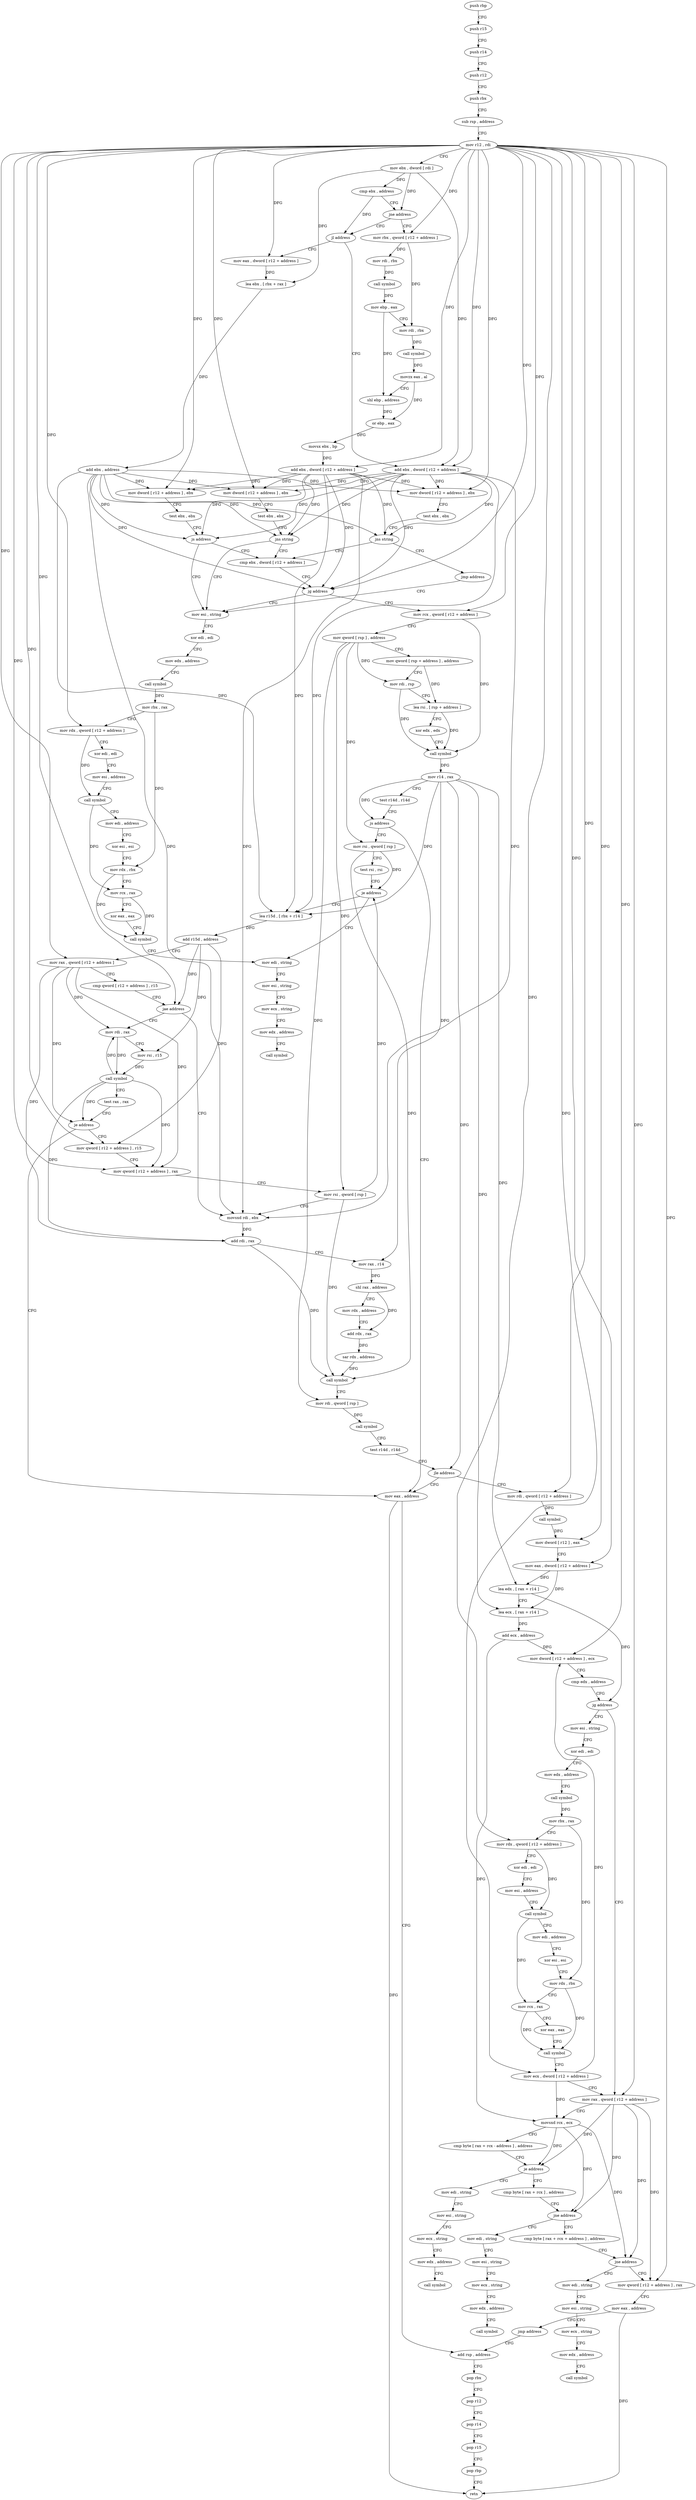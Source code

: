 digraph "func" {
"4211664" [label = "push rbp" ]
"4211665" [label = "push r15" ]
"4211667" [label = "push r14" ]
"4211669" [label = "push r12" ]
"4211671" [label = "push rbx" ]
"4211672" [label = "sub rsp , address" ]
"4211676" [label = "mov r12 , rdi" ]
"4211679" [label = "mov ebx , dword [ rdi ]" ]
"4211681" [label = "cmp ebx , address" ]
"4211687" [label = "jne address" ]
"4212097" [label = "jl address" ]
"4211693" [label = "mov rbx , qword [ r12 + address ]" ]
"4212128" [label = "add ebx , dword [ r12 + address ]" ]
"4212099" [label = "mov eax , dword [ r12 + address ]" ]
"4211698" [label = "mov rdi , rbx" ]
"4211701" [label = "call symbol" ]
"4211706" [label = "mov ebp , eax" ]
"4211708" [label = "mov rdi , rbx" ]
"4211711" [label = "call symbol" ]
"4211716" [label = "movzx eax , al" ]
"4211719" [label = "shl ebp , address" ]
"4211722" [label = "or ebp , eax" ]
"4211724" [label = "movsx ebx , bp" ]
"4211727" [label = "add ebx , dword [ r12 + address ]" ]
"4211732" [label = "mov dword [ r12 + address ] , ebx" ]
"4211737" [label = "test ebx , ebx" ]
"4211739" [label = "js address" ]
"4212146" [label = "mov esi , string" ]
"4211745" [label = "cmp ebx , dword [ r12 + address ]" ]
"4212133" [label = "mov dword [ r12 + address ] , ebx" ]
"4212138" [label = "test ebx , ebx" ]
"4212140" [label = "jns string" ]
"4212104" [label = "lea ebx , [ rbx + rax ]" ]
"4212107" [label = "add ebx , address" ]
"4212113" [label = "mov dword [ r12 + address ] , ebx" ]
"4212118" [label = "test ebx , ebx" ]
"4212120" [label = "jns string" ]
"4212126" [label = "jmp address" ]
"4212151" [label = "xor edi , edi" ]
"4212153" [label = "mov edx , address" ]
"4212158" [label = "call symbol" ]
"4212163" [label = "mov rbx , rax" ]
"4212166" [label = "mov rdx , qword [ r12 + address ]" ]
"4212171" [label = "xor edi , edi" ]
"4212173" [label = "mov esi , address" ]
"4212178" [label = "call symbol" ]
"4212183" [label = "mov edi , address" ]
"4212188" [label = "xor esi , esi" ]
"4212190" [label = "mov rdx , rbx" ]
"4212193" [label = "mov rcx , rax" ]
"4212196" [label = "xor eax , eax" ]
"4212198" [label = "call symbol" ]
"4212203" [label = "mov edi , string" ]
"4211750" [label = "jg address" ]
"4211756" [label = "mov rcx , qword [ r12 + address ]" ]
"4211761" [label = "mov qword [ rsp ] , address" ]
"4211769" [label = "mov qword [ rsp + address ] , address" ]
"4211778" [label = "mov rdi , rsp" ]
"4211781" [label = "lea rsi , [ rsp + address ]" ]
"4211786" [label = "xor edx , edx" ]
"4211788" [label = "call symbol" ]
"4211793" [label = "mov r14 , rax" ]
"4211796" [label = "test r14d , r14d" ]
"4211799" [label = "js address" ]
"4212079" [label = "mov eax , address" ]
"4211805" [label = "mov rsi , qword [ rsp ]" ]
"4212084" [label = "add rsp , address" ]
"4211809" [label = "test rsi , rsi" ]
"4211812" [label = "je address" ]
"4211818" [label = "lea r15d , [ rbx + r14 ]" ]
"4212208" [label = "mov esi , string" ]
"4212213" [label = "mov ecx , string" ]
"4212218" [label = "mov edx , address" ]
"4212223" [label = "call symbol" ]
"4211822" [label = "add r15d , address" ]
"4211826" [label = "mov rax , qword [ r12 + address ]" ]
"4211831" [label = "cmp qword [ r12 + address ] , r15" ]
"4211836" [label = "jae address" ]
"4211872" [label = "movsxd rdi , ebx" ]
"4211838" [label = "mov rdi , rax" ]
"4211875" [label = "add rdi , rax" ]
"4211878" [label = "mov rax , r14" ]
"4211881" [label = "shl rax , address" ]
"4211885" [label = "mov rdx , address" ]
"4211895" [label = "add rdx , rax" ]
"4211898" [label = "sar rdx , address" ]
"4211902" [label = "call symbol" ]
"4211907" [label = "mov rdi , qword [ rsp ]" ]
"4211911" [label = "call symbol" ]
"4211916" [label = "test r14d , r14d" ]
"4211919" [label = "jle address" ]
"4211925" [label = "mov rdi , qword [ r12 + address ]" ]
"4211841" [label = "mov rsi , r15" ]
"4211844" [label = "call symbol" ]
"4211849" [label = "test rax , rax" ]
"4211852" [label = "je address" ]
"4211858" [label = "mov qword [ r12 + address ] , r15" ]
"4211930" [label = "call symbol" ]
"4211935" [label = "mov dword [ r12 ] , eax" ]
"4211939" [label = "mov eax , dword [ r12 + address ]" ]
"4211944" [label = "lea edx , [ rax + r14 ]" ]
"4211948" [label = "lea ecx , [ rax + r14 ]" ]
"4211952" [label = "add ecx , address" ]
"4211955" [label = "mov dword [ r12 + address ] , ecx" ]
"4211960" [label = "cmp edx , address" ]
"4211963" [label = "jg address" ]
"4212027" [label = "mov rax , qword [ r12 + address ]" ]
"4211965" [label = "mov esi , string" ]
"4211863" [label = "mov qword [ r12 + address ] , rax" ]
"4211868" [label = "mov rsi , qword [ rsp ]" ]
"4212032" [label = "movsxd rcx , ecx" ]
"4212035" [label = "cmp byte [ rax + rcx - address ] , address" ]
"4212040" [label = "je address" ]
"4212228" [label = "mov edi , string" ]
"4212046" [label = "cmp byte [ rax + rcx ] , address" ]
"4211970" [label = "xor edi , edi" ]
"4211972" [label = "mov edx , address" ]
"4211977" [label = "call symbol" ]
"4211982" [label = "mov rbx , rax" ]
"4211985" [label = "mov rdx , qword [ r12 + address ]" ]
"4211990" [label = "xor edi , edi" ]
"4211992" [label = "mov esi , address" ]
"4211997" [label = "call symbol" ]
"4212002" [label = "mov edi , address" ]
"4212007" [label = "xor esi , esi" ]
"4212009" [label = "mov rdx , rbx" ]
"4212012" [label = "mov rcx , rax" ]
"4212015" [label = "xor eax , eax" ]
"4212017" [label = "call symbol" ]
"4212022" [label = "mov ecx , dword [ r12 + address ]" ]
"4212233" [label = "mov esi , string" ]
"4212238" [label = "mov ecx , string" ]
"4212243" [label = "mov edx , address" ]
"4212248" [label = "call symbol" ]
"4212050" [label = "jne address" ]
"4212253" [label = "mov edi , string" ]
"4212056" [label = "cmp byte [ rax + rcx + address ] , address" ]
"4212258" [label = "mov esi , string" ]
"4212263" [label = "mov ecx , string" ]
"4212268" [label = "mov edx , address" ]
"4212273" [label = "call symbol" ]
"4212061" [label = "jne address" ]
"4212278" [label = "mov edi , string" ]
"4212067" [label = "mov qword [ r12 + address ] , rax" ]
"4212283" [label = "mov esi , string" ]
"4212288" [label = "mov ecx , string" ]
"4212293" [label = "mov edx , address" ]
"4212298" [label = "call symbol" ]
"4212072" [label = "mov eax , address" ]
"4212077" [label = "jmp address" ]
"4212088" [label = "pop rbx" ]
"4212089" [label = "pop r12" ]
"4212091" [label = "pop r14" ]
"4212093" [label = "pop r15" ]
"4212095" [label = "pop rbp" ]
"4212096" [label = "retn" ]
"4211664" -> "4211665" [ label = "CFG" ]
"4211665" -> "4211667" [ label = "CFG" ]
"4211667" -> "4211669" [ label = "CFG" ]
"4211669" -> "4211671" [ label = "CFG" ]
"4211671" -> "4211672" [ label = "CFG" ]
"4211672" -> "4211676" [ label = "CFG" ]
"4211676" -> "4211679" [ label = "CFG" ]
"4211676" -> "4211693" [ label = "DFG" ]
"4211676" -> "4211727" [ label = "DFG" ]
"4211676" -> "4211732" [ label = "DFG" ]
"4211676" -> "4212128" [ label = "DFG" ]
"4211676" -> "4212133" [ label = "DFG" ]
"4211676" -> "4212099" [ label = "DFG" ]
"4211676" -> "4212113" [ label = "DFG" ]
"4211676" -> "4212166" [ label = "DFG" ]
"4211676" -> "4211750" [ label = "DFG" ]
"4211676" -> "4211756" [ label = "DFG" ]
"4211676" -> "4211826" [ label = "DFG" ]
"4211676" -> "4211836" [ label = "DFG" ]
"4211676" -> "4211925" [ label = "DFG" ]
"4211676" -> "4211935" [ label = "DFG" ]
"4211676" -> "4211939" [ label = "DFG" ]
"4211676" -> "4211955" [ label = "DFG" ]
"4211676" -> "4211858" [ label = "DFG" ]
"4211676" -> "4211863" [ label = "DFG" ]
"4211676" -> "4212027" [ label = "DFG" ]
"4211676" -> "4211985" [ label = "DFG" ]
"4211676" -> "4212022" [ label = "DFG" ]
"4211676" -> "4212067" [ label = "DFG" ]
"4211679" -> "4211681" [ label = "DFG" ]
"4211679" -> "4211687" [ label = "DFG" ]
"4211679" -> "4212128" [ label = "DFG" ]
"4211679" -> "4212104" [ label = "DFG" ]
"4211681" -> "4211687" [ label = "CFG" ]
"4211681" -> "4212097" [ label = "DFG" ]
"4211687" -> "4212097" [ label = "CFG" ]
"4211687" -> "4211693" [ label = "CFG" ]
"4212097" -> "4212128" [ label = "CFG" ]
"4212097" -> "4212099" [ label = "CFG" ]
"4211693" -> "4211698" [ label = "DFG" ]
"4211693" -> "4211708" [ label = "DFG" ]
"4212128" -> "4212133" [ label = "DFG" ]
"4212128" -> "4211732" [ label = "DFG" ]
"4212128" -> "4211739" [ label = "DFG" ]
"4212128" -> "4212140" [ label = "DFG" ]
"4212128" -> "4212113" [ label = "DFG" ]
"4212128" -> "4212120" [ label = "DFG" ]
"4212128" -> "4211750" [ label = "DFG" ]
"4212128" -> "4211818" [ label = "DFG" ]
"4212128" -> "4211872" [ label = "DFG" ]
"4212099" -> "4212104" [ label = "DFG" ]
"4211698" -> "4211701" [ label = "DFG" ]
"4211701" -> "4211706" [ label = "DFG" ]
"4211706" -> "4211708" [ label = "CFG" ]
"4211706" -> "4211719" [ label = "DFG" ]
"4211708" -> "4211711" [ label = "DFG" ]
"4211711" -> "4211716" [ label = "DFG" ]
"4211716" -> "4211719" [ label = "CFG" ]
"4211716" -> "4211722" [ label = "DFG" ]
"4211719" -> "4211722" [ label = "DFG" ]
"4211722" -> "4211724" [ label = "DFG" ]
"4211724" -> "4211727" [ label = "DFG" ]
"4211727" -> "4211732" [ label = "DFG" ]
"4211727" -> "4211739" [ label = "DFG" ]
"4211727" -> "4212133" [ label = "DFG" ]
"4211727" -> "4212140" [ label = "DFG" ]
"4211727" -> "4212113" [ label = "DFG" ]
"4211727" -> "4212120" [ label = "DFG" ]
"4211727" -> "4211750" [ label = "DFG" ]
"4211727" -> "4211818" [ label = "DFG" ]
"4211727" -> "4211872" [ label = "DFG" ]
"4211732" -> "4211737" [ label = "CFG" ]
"4211737" -> "4211739" [ label = "CFG" ]
"4211739" -> "4212146" [ label = "CFG" ]
"4211739" -> "4211745" [ label = "CFG" ]
"4212146" -> "4212151" [ label = "CFG" ]
"4211745" -> "4211750" [ label = "CFG" ]
"4212133" -> "4212138" [ label = "CFG" ]
"4212138" -> "4212140" [ label = "CFG" ]
"4212140" -> "4211745" [ label = "CFG" ]
"4212140" -> "4212146" [ label = "CFG" ]
"4212104" -> "4212107" [ label = "DFG" ]
"4212107" -> "4212113" [ label = "DFG" ]
"4212107" -> "4211732" [ label = "DFG" ]
"4212107" -> "4211739" [ label = "DFG" ]
"4212107" -> "4212133" [ label = "DFG" ]
"4212107" -> "4212140" [ label = "DFG" ]
"4212107" -> "4212120" [ label = "DFG" ]
"4212107" -> "4211750" [ label = "DFG" ]
"4212107" -> "4211818" [ label = "DFG" ]
"4212107" -> "4211872" [ label = "DFG" ]
"4212113" -> "4212118" [ label = "CFG" ]
"4212118" -> "4212120" [ label = "CFG" ]
"4212120" -> "4211745" [ label = "CFG" ]
"4212120" -> "4212126" [ label = "CFG" ]
"4212126" -> "4212146" [ label = "CFG" ]
"4212151" -> "4212153" [ label = "CFG" ]
"4212153" -> "4212158" [ label = "CFG" ]
"4212158" -> "4212163" [ label = "DFG" ]
"4212163" -> "4212166" [ label = "CFG" ]
"4212163" -> "4212190" [ label = "DFG" ]
"4212166" -> "4212171" [ label = "CFG" ]
"4212166" -> "4212178" [ label = "DFG" ]
"4212171" -> "4212173" [ label = "CFG" ]
"4212173" -> "4212178" [ label = "CFG" ]
"4212178" -> "4212183" [ label = "CFG" ]
"4212178" -> "4212193" [ label = "DFG" ]
"4212183" -> "4212188" [ label = "CFG" ]
"4212188" -> "4212190" [ label = "CFG" ]
"4212190" -> "4212193" [ label = "CFG" ]
"4212190" -> "4212198" [ label = "DFG" ]
"4212193" -> "4212196" [ label = "CFG" ]
"4212193" -> "4212198" [ label = "DFG" ]
"4212196" -> "4212198" [ label = "CFG" ]
"4212198" -> "4212203" [ label = "CFG" ]
"4212203" -> "4212208" [ label = "CFG" ]
"4211750" -> "4212146" [ label = "CFG" ]
"4211750" -> "4211756" [ label = "CFG" ]
"4211756" -> "4211761" [ label = "CFG" ]
"4211756" -> "4211788" [ label = "DFG" ]
"4211761" -> "4211769" [ label = "CFG" ]
"4211761" -> "4211805" [ label = "DFG" ]
"4211761" -> "4211907" [ label = "DFG" ]
"4211761" -> "4211868" [ label = "DFG" ]
"4211761" -> "4211778" [ label = "DFG" ]
"4211769" -> "4211778" [ label = "CFG" ]
"4211769" -> "4211781" [ label = "DFG" ]
"4211778" -> "4211781" [ label = "CFG" ]
"4211778" -> "4211788" [ label = "DFG" ]
"4211781" -> "4211786" [ label = "CFG" ]
"4211781" -> "4211788" [ label = "DFG" ]
"4211786" -> "4211788" [ label = "CFG" ]
"4211788" -> "4211793" [ label = "DFG" ]
"4211793" -> "4211796" [ label = "CFG" ]
"4211793" -> "4211799" [ label = "DFG" ]
"4211793" -> "4211818" [ label = "DFG" ]
"4211793" -> "4211878" [ label = "DFG" ]
"4211793" -> "4211919" [ label = "DFG" ]
"4211793" -> "4211944" [ label = "DFG" ]
"4211793" -> "4211948" [ label = "DFG" ]
"4211796" -> "4211799" [ label = "CFG" ]
"4211799" -> "4212079" [ label = "CFG" ]
"4211799" -> "4211805" [ label = "CFG" ]
"4212079" -> "4212084" [ label = "CFG" ]
"4212079" -> "4212096" [ label = "DFG" ]
"4211805" -> "4211809" [ label = "CFG" ]
"4211805" -> "4211812" [ label = "DFG" ]
"4211805" -> "4211902" [ label = "DFG" ]
"4212084" -> "4212088" [ label = "CFG" ]
"4211809" -> "4211812" [ label = "CFG" ]
"4211812" -> "4212203" [ label = "CFG" ]
"4211812" -> "4211818" [ label = "CFG" ]
"4211818" -> "4211822" [ label = "DFG" ]
"4212208" -> "4212213" [ label = "CFG" ]
"4212213" -> "4212218" [ label = "CFG" ]
"4212218" -> "4212223" [ label = "CFG" ]
"4211822" -> "4211826" [ label = "CFG" ]
"4211822" -> "4211836" [ label = "DFG" ]
"4211822" -> "4211841" [ label = "DFG" ]
"4211822" -> "4211858" [ label = "DFG" ]
"4211826" -> "4211831" [ label = "CFG" ]
"4211826" -> "4211875" [ label = "DFG" ]
"4211826" -> "4211838" [ label = "DFG" ]
"4211826" -> "4211852" [ label = "DFG" ]
"4211826" -> "4211863" [ label = "DFG" ]
"4211831" -> "4211836" [ label = "CFG" ]
"4211836" -> "4211872" [ label = "CFG" ]
"4211836" -> "4211838" [ label = "CFG" ]
"4211872" -> "4211875" [ label = "DFG" ]
"4211838" -> "4211841" [ label = "CFG" ]
"4211838" -> "4211844" [ label = "DFG" ]
"4211875" -> "4211878" [ label = "CFG" ]
"4211875" -> "4211902" [ label = "DFG" ]
"4211878" -> "4211881" [ label = "DFG" ]
"4211881" -> "4211885" [ label = "CFG" ]
"4211881" -> "4211895" [ label = "DFG" ]
"4211885" -> "4211895" [ label = "CFG" ]
"4211895" -> "4211898" [ label = "DFG" ]
"4211898" -> "4211902" [ label = "DFG" ]
"4211902" -> "4211907" [ label = "CFG" ]
"4211907" -> "4211911" [ label = "DFG" ]
"4211911" -> "4211916" [ label = "CFG" ]
"4211916" -> "4211919" [ label = "CFG" ]
"4211919" -> "4212079" [ label = "CFG" ]
"4211919" -> "4211925" [ label = "CFG" ]
"4211925" -> "4211930" [ label = "DFG" ]
"4211841" -> "4211844" [ label = "DFG" ]
"4211844" -> "4211849" [ label = "CFG" ]
"4211844" -> "4211875" [ label = "DFG" ]
"4211844" -> "4211838" [ label = "DFG" ]
"4211844" -> "4211852" [ label = "DFG" ]
"4211844" -> "4211863" [ label = "DFG" ]
"4211849" -> "4211852" [ label = "CFG" ]
"4211852" -> "4212079" [ label = "CFG" ]
"4211852" -> "4211858" [ label = "CFG" ]
"4211858" -> "4211863" [ label = "CFG" ]
"4211930" -> "4211935" [ label = "DFG" ]
"4211935" -> "4211939" [ label = "CFG" ]
"4211939" -> "4211944" [ label = "DFG" ]
"4211939" -> "4211948" [ label = "DFG" ]
"4211944" -> "4211948" [ label = "CFG" ]
"4211944" -> "4211963" [ label = "DFG" ]
"4211948" -> "4211952" [ label = "DFG" ]
"4211952" -> "4211955" [ label = "DFG" ]
"4211952" -> "4212032" [ label = "DFG" ]
"4211955" -> "4211960" [ label = "CFG" ]
"4211960" -> "4211963" [ label = "CFG" ]
"4211963" -> "4212027" [ label = "CFG" ]
"4211963" -> "4211965" [ label = "CFG" ]
"4212027" -> "4212032" [ label = "CFG" ]
"4212027" -> "4212040" [ label = "DFG" ]
"4212027" -> "4212050" [ label = "DFG" ]
"4212027" -> "4212061" [ label = "DFG" ]
"4212027" -> "4212067" [ label = "DFG" ]
"4211965" -> "4211970" [ label = "CFG" ]
"4211863" -> "4211868" [ label = "CFG" ]
"4211868" -> "4211872" [ label = "CFG" ]
"4211868" -> "4211812" [ label = "DFG" ]
"4211868" -> "4211902" [ label = "DFG" ]
"4212032" -> "4212035" [ label = "CFG" ]
"4212032" -> "4212040" [ label = "DFG" ]
"4212032" -> "4212050" [ label = "DFG" ]
"4212032" -> "4212061" [ label = "DFG" ]
"4212035" -> "4212040" [ label = "CFG" ]
"4212040" -> "4212228" [ label = "CFG" ]
"4212040" -> "4212046" [ label = "CFG" ]
"4212228" -> "4212233" [ label = "CFG" ]
"4212046" -> "4212050" [ label = "CFG" ]
"4211970" -> "4211972" [ label = "CFG" ]
"4211972" -> "4211977" [ label = "CFG" ]
"4211977" -> "4211982" [ label = "DFG" ]
"4211982" -> "4211985" [ label = "CFG" ]
"4211982" -> "4212009" [ label = "DFG" ]
"4211985" -> "4211990" [ label = "CFG" ]
"4211985" -> "4211997" [ label = "DFG" ]
"4211990" -> "4211992" [ label = "CFG" ]
"4211992" -> "4211997" [ label = "CFG" ]
"4211997" -> "4212002" [ label = "CFG" ]
"4211997" -> "4212012" [ label = "DFG" ]
"4212002" -> "4212007" [ label = "CFG" ]
"4212007" -> "4212009" [ label = "CFG" ]
"4212009" -> "4212012" [ label = "CFG" ]
"4212009" -> "4212017" [ label = "DFG" ]
"4212012" -> "4212015" [ label = "CFG" ]
"4212012" -> "4212017" [ label = "DFG" ]
"4212015" -> "4212017" [ label = "CFG" ]
"4212017" -> "4212022" [ label = "CFG" ]
"4212022" -> "4212027" [ label = "CFG" ]
"4212022" -> "4211955" [ label = "DFG" ]
"4212022" -> "4212032" [ label = "DFG" ]
"4212233" -> "4212238" [ label = "CFG" ]
"4212238" -> "4212243" [ label = "CFG" ]
"4212243" -> "4212248" [ label = "CFG" ]
"4212050" -> "4212253" [ label = "CFG" ]
"4212050" -> "4212056" [ label = "CFG" ]
"4212253" -> "4212258" [ label = "CFG" ]
"4212056" -> "4212061" [ label = "CFG" ]
"4212258" -> "4212263" [ label = "CFG" ]
"4212263" -> "4212268" [ label = "CFG" ]
"4212268" -> "4212273" [ label = "CFG" ]
"4212061" -> "4212278" [ label = "CFG" ]
"4212061" -> "4212067" [ label = "CFG" ]
"4212278" -> "4212283" [ label = "CFG" ]
"4212067" -> "4212072" [ label = "CFG" ]
"4212283" -> "4212288" [ label = "CFG" ]
"4212288" -> "4212293" [ label = "CFG" ]
"4212293" -> "4212298" [ label = "CFG" ]
"4212072" -> "4212077" [ label = "CFG" ]
"4212072" -> "4212096" [ label = "DFG" ]
"4212077" -> "4212084" [ label = "CFG" ]
"4212088" -> "4212089" [ label = "CFG" ]
"4212089" -> "4212091" [ label = "CFG" ]
"4212091" -> "4212093" [ label = "CFG" ]
"4212093" -> "4212095" [ label = "CFG" ]
"4212095" -> "4212096" [ label = "CFG" ]
}
